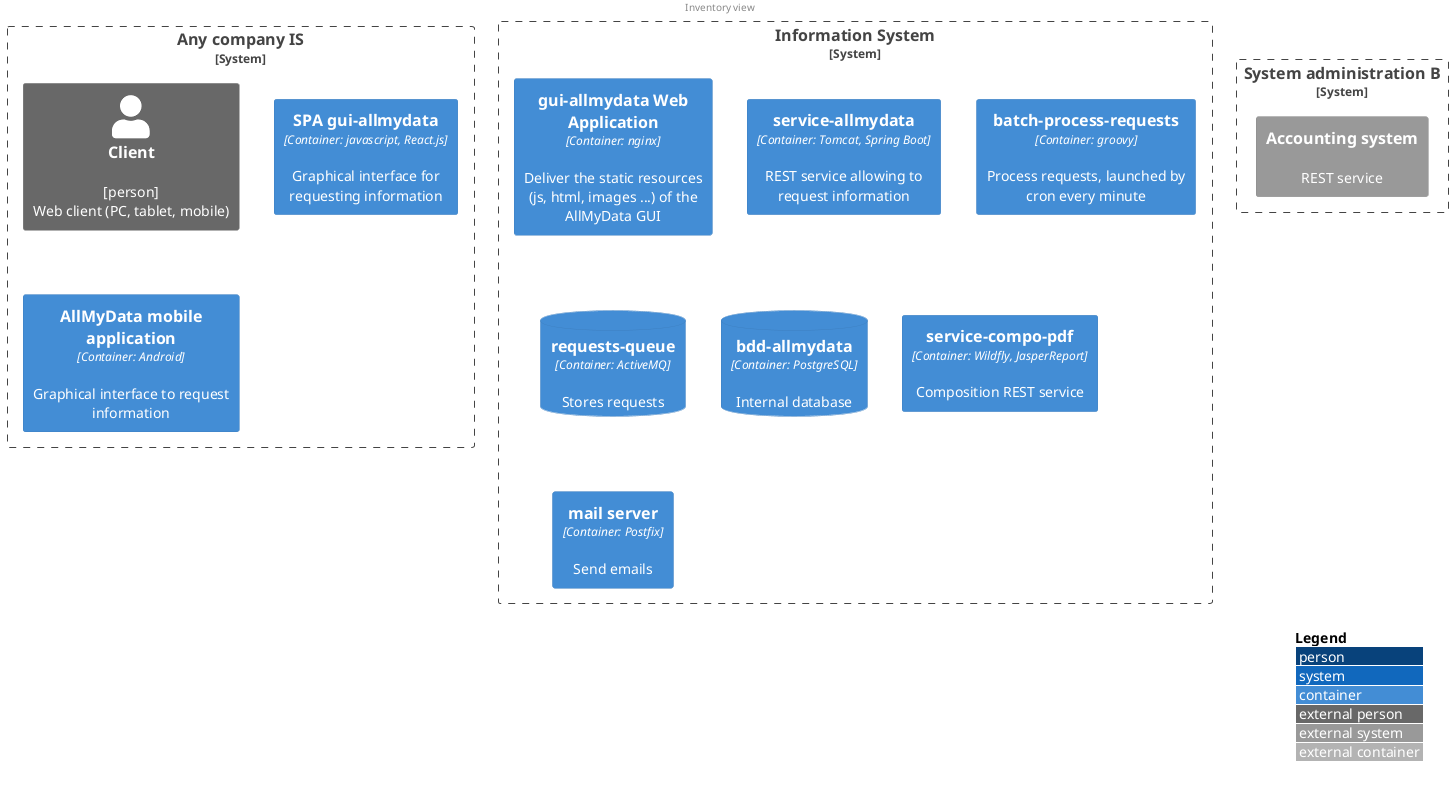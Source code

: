 @startuml detailed-application-architecture-inventory
!include <C4/C4_Container>
header Inventory view
LAYOUT_WITH_LEGEND()

System_Boundary(company_system, "Any company IS") {
    Person_Ext(company, "Client", "[person] \nWeb client (PC, tablet, mobile)")
    Container(spa, "SPA gui-allmydata", "Container: javascript, React.js", "Graphical interface for requesting information")
    Container(mobile, "AllMyData mobile application", "Container: Android", "Graphical interface to request information")
}    

System_Boundary(administration, "System administration B") {
    System_Ext(scompta, "Accounting system", "REST service")
}

System_Boundary(si, "Information System") {
    Container(static_resources, "gui-allmydata Web Application", "Container: nginx", "Deliver the static resources (js, html, images ...) of the AllMyData GUI")
    Container(sm, "service-allmydata", "Container: Tomcat, Spring Boot", "REST service allowing to request information")
    Container(batch, "batch-process-requests", "Container: groovy", "Process requests, launched by cron every minute")
    ContainerDb(queue, "requests-queue", "Container: ActiveMQ", "Stores requests")
    ContainerDb(bdd, "bdd-allmydata", "Container: PostgreSQL", "Internal database")
    Container(compo, "service-compo-pdf", "Container: Wildfly, JasperReport", "Composition REST service")
    Container(smails, "mail server", "Container: Postfix", "Send emails")
}

@enduml